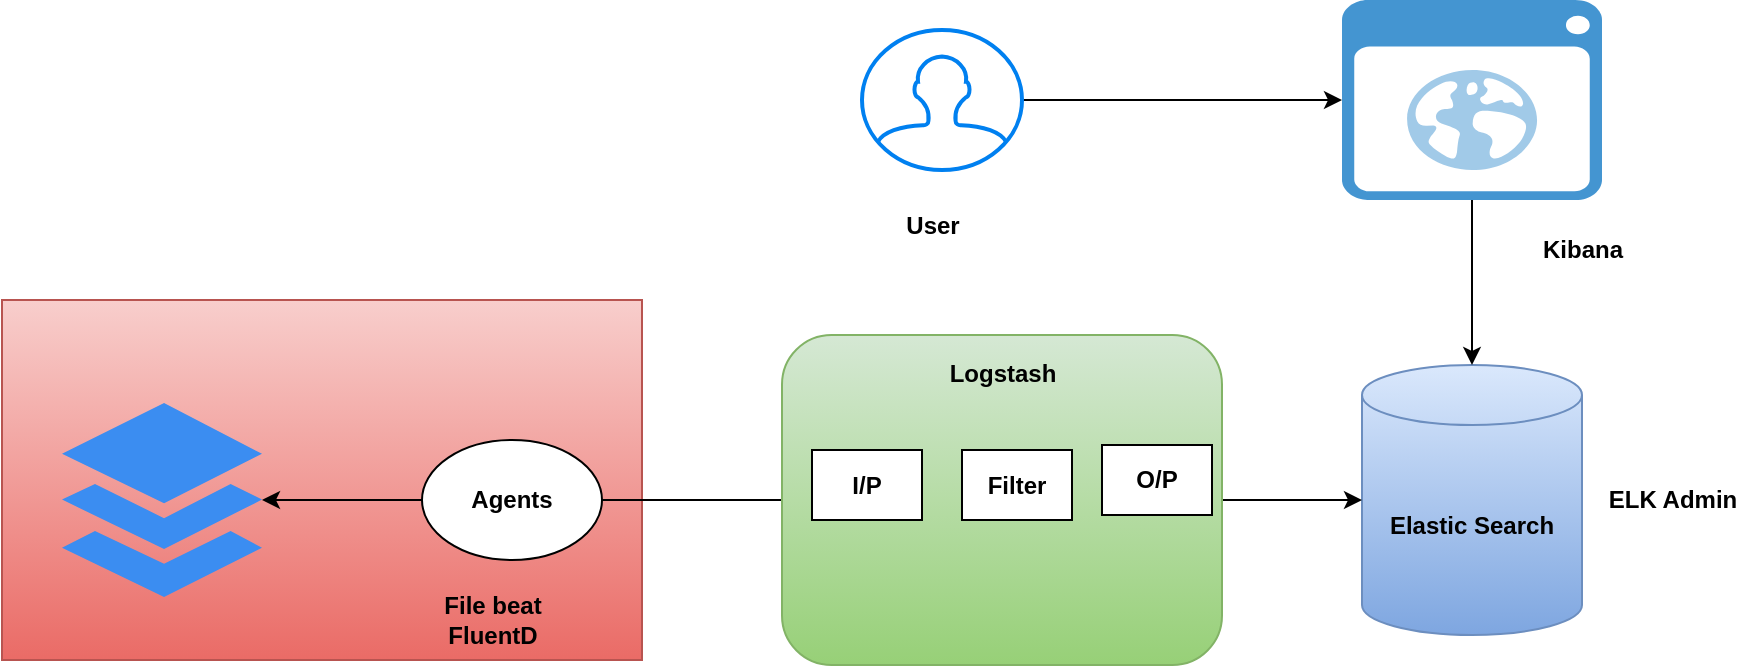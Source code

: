 <mxfile version="27.1.3">
  <diagram name="Page-1" id="M-fkLPSFl45U8APm1iHO">
    <mxGraphModel dx="2101" dy="1760" grid="1" gridSize="10" guides="1" tooltips="1" connect="1" arrows="1" fold="1" page="1" pageScale="1" pageWidth="850" pageHeight="1100" math="0" shadow="0">
      <root>
        <mxCell id="0" />
        <mxCell id="1" parent="0" />
        <mxCell id="hykJHlLSEJo6_kBuwjio-1" value="&lt;b&gt;Elastic Search&lt;/b&gt;" style="shape=cylinder3;whiteSpace=wrap;html=1;boundedLbl=1;backgroundOutline=1;size=15;fillColor=#dae8fc;gradientColor=#7ea6e0;strokeColor=#6c8ebf;" vertex="1" parent="1">
          <mxGeometry x="640" y="162.5" width="110" height="135" as="geometry" />
        </mxCell>
        <mxCell id="hykJHlLSEJo6_kBuwjio-2" value="" style="rounded=0;whiteSpace=wrap;html=1;fillColor=#f8cecc;gradientColor=#ea6b66;strokeColor=#b85450;" vertex="1" parent="1">
          <mxGeometry x="-40" y="130" width="320" height="180" as="geometry" />
        </mxCell>
        <mxCell id="hykJHlLSEJo6_kBuwjio-5" style="edgeStyle=orthogonalEdgeStyle;rounded=0;orthogonalLoop=1;jettySize=auto;html=1;" edge="1" parent="1" source="hykJHlLSEJo6_kBuwjio-3" target="hykJHlLSEJo6_kBuwjio-4">
          <mxGeometry relative="1" as="geometry" />
        </mxCell>
        <mxCell id="hykJHlLSEJo6_kBuwjio-3" value="&lt;b&gt;Agents&lt;/b&gt;" style="ellipse;whiteSpace=wrap;html=1;" vertex="1" parent="1">
          <mxGeometry x="170" y="200" width="90" height="60" as="geometry" />
        </mxCell>
        <mxCell id="hykJHlLSEJo6_kBuwjio-4" value="" style="sketch=0;html=1;aspect=fixed;strokeColor=none;shadow=0;fillColor=#3B8DF1;verticalAlign=top;labelPosition=center;verticalLabelPosition=bottom;shape=mxgraph.gcp2.files" vertex="1" parent="1">
          <mxGeometry x="-10" y="181.5" width="100" height="97" as="geometry" />
        </mxCell>
        <mxCell id="hykJHlLSEJo6_kBuwjio-7" style="edgeStyle=orthogonalEdgeStyle;rounded=0;orthogonalLoop=1;jettySize=auto;html=1;entryX=0;entryY=0.5;entryDx=0;entryDy=0;entryPerimeter=0;" edge="1" parent="1" source="hykJHlLSEJo6_kBuwjio-3" target="hykJHlLSEJo6_kBuwjio-1">
          <mxGeometry relative="1" as="geometry" />
        </mxCell>
        <mxCell id="hykJHlLSEJo6_kBuwjio-8" value="&lt;b&gt;ELK Admin&lt;/b&gt;" style="text;html=1;align=center;verticalAlign=middle;resizable=0;points=[];autosize=1;strokeColor=none;fillColor=none;" vertex="1" parent="1">
          <mxGeometry x="750" y="215" width="90" height="30" as="geometry" />
        </mxCell>
        <mxCell id="hykJHlLSEJo6_kBuwjio-9" value="" style="shadow=0;dashed=0;html=1;strokeColor=none;fillColor=#4495D1;labelPosition=center;verticalLabelPosition=bottom;verticalAlign=top;align=center;outlineConnect=0;shape=mxgraph.veeam.2d.web_ui;" vertex="1" parent="1">
          <mxGeometry x="630" y="-20" width="130" height="100" as="geometry" />
        </mxCell>
        <mxCell id="hykJHlLSEJo6_kBuwjio-10" value="&lt;b&gt;Kibana&lt;/b&gt;" style="text;html=1;align=center;verticalAlign=middle;resizable=0;points=[];autosize=1;strokeColor=none;fillColor=none;" vertex="1" parent="1">
          <mxGeometry x="720" y="90" width="60" height="30" as="geometry" />
        </mxCell>
        <mxCell id="hykJHlLSEJo6_kBuwjio-11" style="edgeStyle=orthogonalEdgeStyle;rounded=0;orthogonalLoop=1;jettySize=auto;html=1;entryX=0.5;entryY=0;entryDx=0;entryDy=0;entryPerimeter=0;" edge="1" parent="1" source="hykJHlLSEJo6_kBuwjio-9" target="hykJHlLSEJo6_kBuwjio-1">
          <mxGeometry relative="1" as="geometry" />
        </mxCell>
        <mxCell id="hykJHlLSEJo6_kBuwjio-13" style="edgeStyle=orthogonalEdgeStyle;rounded=0;orthogonalLoop=1;jettySize=auto;html=1;" edge="1" parent="1" source="hykJHlLSEJo6_kBuwjio-12" target="hykJHlLSEJo6_kBuwjio-9">
          <mxGeometry relative="1" as="geometry" />
        </mxCell>
        <mxCell id="hykJHlLSEJo6_kBuwjio-12" value="" style="html=1;verticalLabelPosition=bottom;align=center;labelBackgroundColor=#ffffff;verticalAlign=top;strokeWidth=2;strokeColor=#0080F0;shadow=0;dashed=0;shape=mxgraph.ios7.icons.user;" vertex="1" parent="1">
          <mxGeometry x="390" y="-5" width="80" height="70" as="geometry" />
        </mxCell>
        <mxCell id="hykJHlLSEJo6_kBuwjio-14" value="&lt;b&gt;User&lt;/b&gt;" style="text;html=1;align=center;verticalAlign=middle;resizable=0;points=[];autosize=1;strokeColor=none;fillColor=none;" vertex="1" parent="1">
          <mxGeometry x="400" y="78" width="50" height="30" as="geometry" />
        </mxCell>
        <mxCell id="hykJHlLSEJo6_kBuwjio-15" value="&lt;b&gt;File beat&lt;/b&gt;&lt;div&gt;&lt;b&gt;FluentD&lt;/b&gt;&lt;/div&gt;" style="text;html=1;align=center;verticalAlign=middle;resizable=0;points=[];autosize=1;strokeColor=none;fillColor=none;" vertex="1" parent="1">
          <mxGeometry x="170" y="270" width="70" height="40" as="geometry" />
        </mxCell>
        <mxCell id="hykJHlLSEJo6_kBuwjio-16" value="" style="rounded=1;whiteSpace=wrap;html=1;fillColor=#d5e8d4;gradientColor=#97d077;strokeColor=#82b366;" vertex="1" parent="1">
          <mxGeometry x="350" y="147.5" width="220" height="165" as="geometry" />
        </mxCell>
        <mxCell id="hykJHlLSEJo6_kBuwjio-17" value="&lt;b&gt;I/P&lt;/b&gt;" style="rounded=0;whiteSpace=wrap;html=1;" vertex="1" parent="1">
          <mxGeometry x="365" y="205" width="55" height="35" as="geometry" />
        </mxCell>
        <mxCell id="hykJHlLSEJo6_kBuwjio-19" value="&lt;b&gt;Filter&lt;/b&gt;" style="rounded=0;whiteSpace=wrap;html=1;" vertex="1" parent="1">
          <mxGeometry x="440" y="205" width="55" height="35" as="geometry" />
        </mxCell>
        <mxCell id="hykJHlLSEJo6_kBuwjio-20" value="&lt;b&gt;O/P&lt;/b&gt;" style="rounded=0;whiteSpace=wrap;html=1;" vertex="1" parent="1">
          <mxGeometry x="510" y="202.5" width="55" height="35" as="geometry" />
        </mxCell>
        <mxCell id="hykJHlLSEJo6_kBuwjio-21" value="&lt;b&gt;Logstash&lt;/b&gt;" style="text;html=1;align=center;verticalAlign=middle;resizable=0;points=[];autosize=1;strokeColor=none;fillColor=none;" vertex="1" parent="1">
          <mxGeometry x="420" y="151.5" width="80" height="30" as="geometry" />
        </mxCell>
      </root>
    </mxGraphModel>
  </diagram>
</mxfile>
